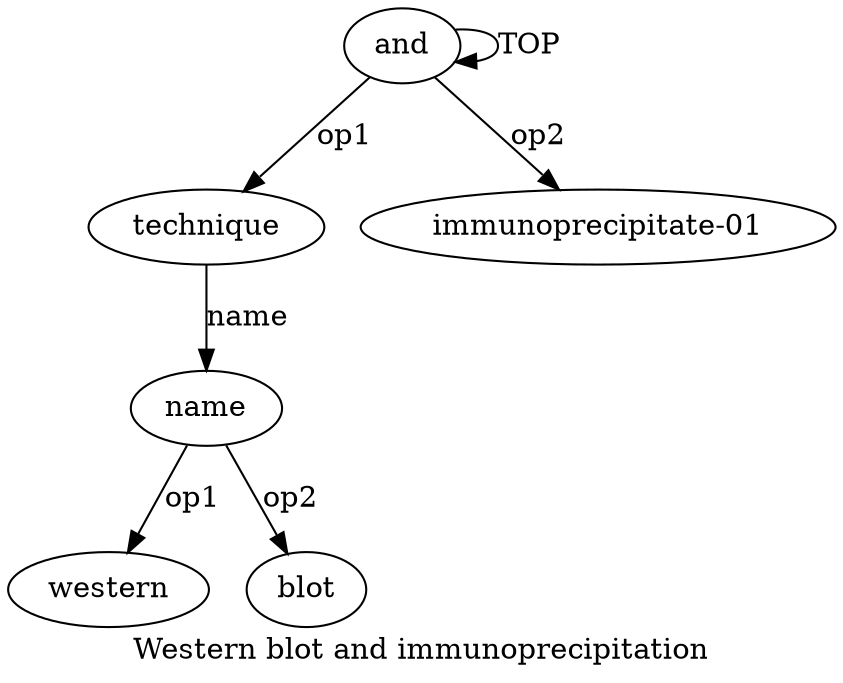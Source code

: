 digraph  {
	graph [label="Western blot and immunoprecipitation"];
	node [label="\N"];
	a1	 [color=black,
		gold_ind=1,
		gold_label=technique,
		label=technique,
		test_ind=1,
		test_label=technique];
	a2	 [color=black,
		gold_ind=2,
		gold_label=name,
		label=name,
		test_ind=2,
		test_label=name];
	a1 -> a2 [key=0,
	color=black,
	gold_label=name,
	label=name,
	test_label=name];
a0 [color=black,
	gold_ind=0,
	gold_label=and,
	label=and,
	test_ind=0,
	test_label=and];
a0 -> a1 [key=0,
color=black,
gold_label=op1,
label=op1,
test_label=op1];
a0 -> a0 [key=0,
color=black,
gold_label=TOP,
label=TOP,
test_label=TOP];
a3 [color=black,
gold_ind=3,
gold_label="immunoprecipitate-01",
label="immunoprecipitate-01",
test_ind=3,
test_label="immunoprecipitate-01"];
a0 -> a3 [key=0,
color=black,
gold_label=op2,
label=op2,
test_label=op2];
"a2 western" [color=black,
gold_ind=-1,
gold_label=western,
label=western,
test_ind=-1,
test_label=western];
a2 -> "a2 western" [key=0,
color=black,
gold_label=op1,
label=op1,
test_label=op1];
"a2 blot" [color=black,
gold_ind=-1,
gold_label=blot,
label=blot,
test_ind=-1,
test_label=blot];
a2 -> "a2 blot" [key=0,
color=black,
gold_label=op2,
label=op2,
test_label=op2];
}
